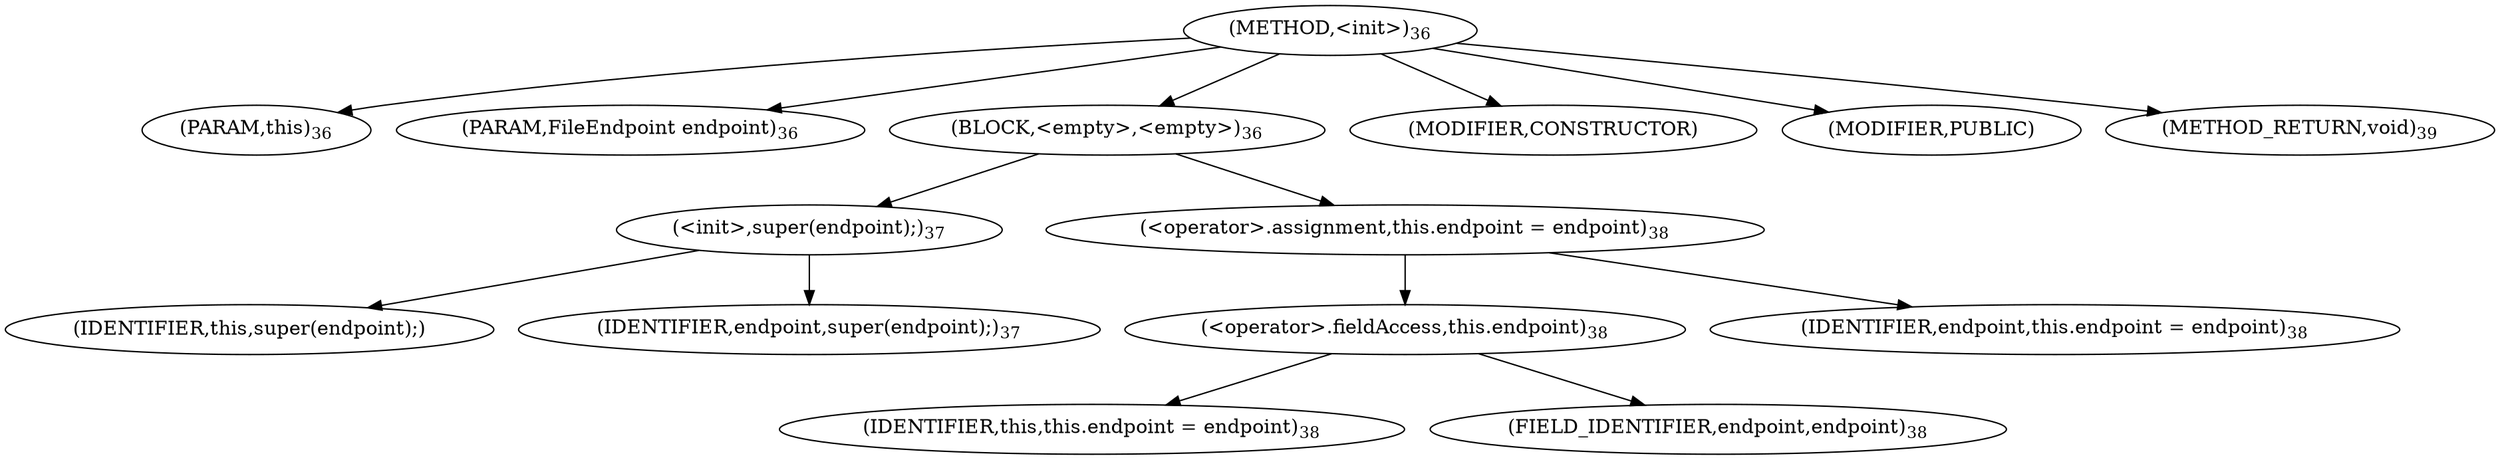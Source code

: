 digraph "&lt;init&gt;" {  
"24" [label = <(METHOD,&lt;init&gt;)<SUB>36</SUB>> ]
"4" [label = <(PARAM,this)<SUB>36</SUB>> ]
"25" [label = <(PARAM,FileEndpoint endpoint)<SUB>36</SUB>> ]
"26" [label = <(BLOCK,&lt;empty&gt;,&lt;empty&gt;)<SUB>36</SUB>> ]
"27" [label = <(&lt;init&gt;,super(endpoint);)<SUB>37</SUB>> ]
"3" [label = <(IDENTIFIER,this,super(endpoint);)> ]
"28" [label = <(IDENTIFIER,endpoint,super(endpoint);)<SUB>37</SUB>> ]
"29" [label = <(&lt;operator&gt;.assignment,this.endpoint = endpoint)<SUB>38</SUB>> ]
"30" [label = <(&lt;operator&gt;.fieldAccess,this.endpoint)<SUB>38</SUB>> ]
"5" [label = <(IDENTIFIER,this,this.endpoint = endpoint)<SUB>38</SUB>> ]
"31" [label = <(FIELD_IDENTIFIER,endpoint,endpoint)<SUB>38</SUB>> ]
"32" [label = <(IDENTIFIER,endpoint,this.endpoint = endpoint)<SUB>38</SUB>> ]
"33" [label = <(MODIFIER,CONSTRUCTOR)> ]
"34" [label = <(MODIFIER,PUBLIC)> ]
"35" [label = <(METHOD_RETURN,void)<SUB>39</SUB>> ]
  "24" -> "4" 
  "24" -> "25" 
  "24" -> "26" 
  "24" -> "33" 
  "24" -> "34" 
  "24" -> "35" 
  "26" -> "27" 
  "26" -> "29" 
  "27" -> "3" 
  "27" -> "28" 
  "29" -> "30" 
  "29" -> "32" 
  "30" -> "5" 
  "30" -> "31" 
}
